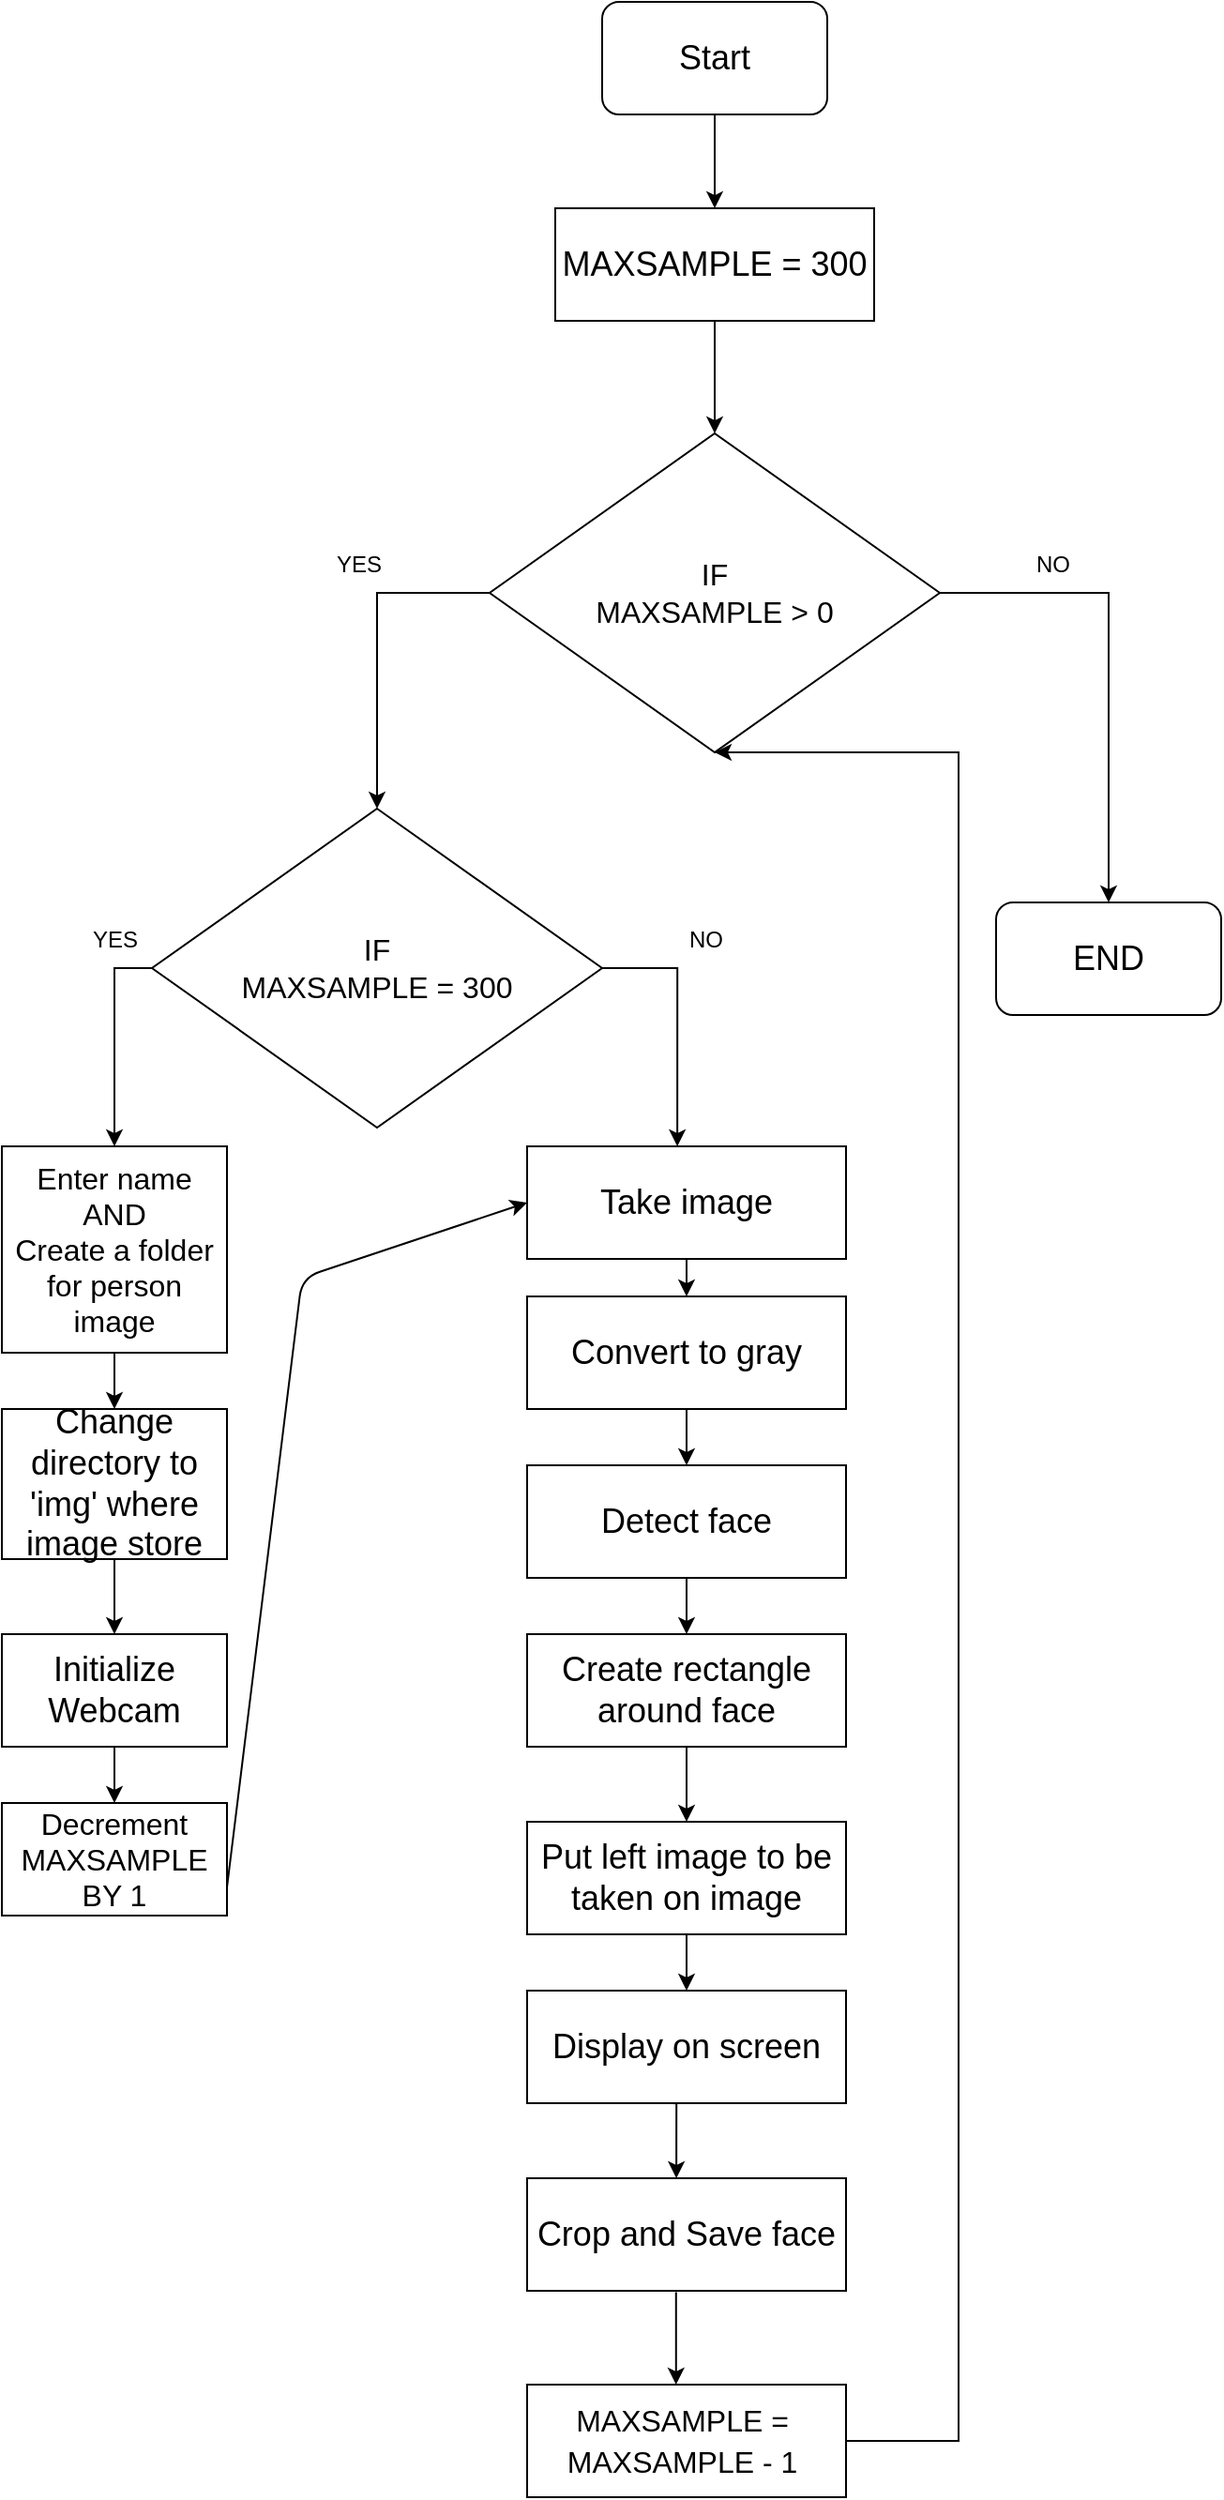 <mxfile version="13.6.3" type="github">
  <diagram id="umDb_-zciCzAvkwwaGba" name="Page-1">
    <mxGraphModel dx="1484" dy="1016" grid="1" gridSize="10" guides="1" tooltips="1" connect="1" arrows="1" fold="1" page="1" pageScale="1" pageWidth="850" pageHeight="1100" math="0" shadow="0">
      <root>
        <mxCell id="0" />
        <mxCell id="1" parent="0" />
        <mxCell id="-TP9oQ7jm48y1_SzsRdm-7" style="edgeStyle=orthogonalEdgeStyle;rounded=0;orthogonalLoop=1;jettySize=auto;html=1;entryX=0.5;entryY=0;entryDx=0;entryDy=0;exitX=0.5;exitY=1;exitDx=0;exitDy=0;exitPerimeter=0;" parent="1" source="-TP9oQ7jm48y1_SzsRdm-1" edge="1" target="-TP9oQ7jm48y1_SzsRdm-4">
          <mxGeometry relative="1" as="geometry">
            <mxPoint x="390" y="240" as="targetPoint" />
          </mxGeometry>
        </mxCell>
        <mxCell id="-TP9oQ7jm48y1_SzsRdm-1" value="&lt;font style=&quot;font-size: 18px&quot;&gt;Start&lt;br&gt;&lt;/font&gt;" style="rounded=1;whiteSpace=wrap;html=1;" parent="1" vertex="1">
          <mxGeometry x="330" y="140" width="120" height="60" as="geometry" />
        </mxCell>
        <mxCell id="-TP9oQ7jm48y1_SzsRdm-4" value="&lt;font style=&quot;font-size: 18px&quot;&gt;MAXSAMPLE = 300&lt;/font&gt;" style="rounded=0;whiteSpace=wrap;html=1;" parent="1" vertex="1">
          <mxGeometry x="305" y="250" width="170" height="60" as="geometry" />
        </mxCell>
        <mxCell id="-TP9oQ7jm48y1_SzsRdm-12" style="edgeStyle=orthogonalEdgeStyle;rounded=0;orthogonalLoop=1;jettySize=auto;html=1;entryX=0.5;entryY=0;entryDx=0;entryDy=0;exitX=0.5;exitY=1;exitDx=0;exitDy=0;exitPerimeter=0;" parent="1" edge="1" target="-TP9oQ7jm48y1_SzsRdm-13" source="-TP9oQ7jm48y1_SzsRdm-4">
          <mxGeometry relative="1" as="geometry">
            <mxPoint x="389.5" y="360" as="targetPoint" />
            <mxPoint x="389.5" y="310" as="sourcePoint" />
          </mxGeometry>
        </mxCell>
        <mxCell id="-TP9oQ7jm48y1_SzsRdm-15" style="edgeStyle=orthogonalEdgeStyle;rounded=0;orthogonalLoop=1;jettySize=auto;html=1;exitX=0;exitY=0.5;exitDx=0;exitDy=0;entryX=0.5;entryY=0;entryDx=0;entryDy=0;entryPerimeter=0;" parent="1" source="-TP9oQ7jm48y1_SzsRdm-13" edge="1" target="-TP9oQ7jm48y1_SzsRdm-23">
          <mxGeometry relative="1" as="geometry">
            <mxPoint x="210" y="560" as="targetPoint" />
            <Array as="points">
              <mxPoint x="210" y="455" />
            </Array>
          </mxGeometry>
        </mxCell>
        <mxCell id="-TP9oQ7jm48y1_SzsRdm-13" value="&lt;font size=&quot;3&quot;&gt;IF &lt;br&gt;MAXSAMPLE &amp;gt; 0&lt;/font&gt;" style="rhombus;whiteSpace=wrap;html=1;" parent="1" vertex="1">
          <mxGeometry x="270" y="370" width="240" height="170" as="geometry" />
        </mxCell>
        <mxCell id="-TP9oQ7jm48y1_SzsRdm-16" style="edgeStyle=orthogonalEdgeStyle;rounded=0;orthogonalLoop=1;jettySize=auto;html=1;entryX=0.5;entryY=0;entryDx=0;entryDy=0;exitX=1;exitY=0.5;exitDx=0;exitDy=0;" parent="1" source="-TP9oQ7jm48y1_SzsRdm-13" edge="1" target="-TP9oQ7jm48y1_SzsRdm-58">
          <mxGeometry relative="1" as="geometry">
            <mxPoint x="600" y="610" as="targetPoint" />
            <mxPoint x="510" y="455" as="sourcePoint" />
            <Array as="points">
              <mxPoint x="600" y="455" />
            </Array>
          </mxGeometry>
        </mxCell>
        <mxCell id="-TP9oQ7jm48y1_SzsRdm-17" value="YES" style="text;html=1;align=center;verticalAlign=middle;resizable=0;points=[];autosize=1;" parent="1" vertex="1">
          <mxGeometry x="180" y="430" width="40" height="20" as="geometry" />
        </mxCell>
        <mxCell id="-TP9oQ7jm48y1_SzsRdm-18" value="NO" style="text;html=1;align=center;verticalAlign=middle;resizable=0;points=[];autosize=1;" parent="1" vertex="1">
          <mxGeometry x="555" y="430" width="30" height="20" as="geometry" />
        </mxCell>
        <mxCell id="-TP9oQ7jm48y1_SzsRdm-20" style="edgeStyle=orthogonalEdgeStyle;rounded=0;orthogonalLoop=1;jettySize=auto;html=1;exitX=0;exitY=0.5;exitDx=0;exitDy=0;entryX=0.5;entryY=0;entryDx=0;entryDy=0;" parent="1" source="-TP9oQ7jm48y1_SzsRdm-23" edge="1" target="-TP9oQ7jm48y1_SzsRdm-24">
          <mxGeometry relative="1" as="geometry">
            <mxPoint x="60" y="740" as="targetPoint" />
            <mxPoint x="80" y="640" as="sourcePoint" />
            <Array as="points">
              <mxPoint x="70" y="655" />
            </Array>
          </mxGeometry>
        </mxCell>
        <mxCell id="-TP9oQ7jm48y1_SzsRdm-21" style="edgeStyle=orthogonalEdgeStyle;rounded=0;orthogonalLoop=1;jettySize=auto;html=1;exitX=1;exitY=0.5;exitDx=0;exitDy=0;entryX=0.471;entryY=0;entryDx=0;entryDy=0;entryPerimeter=0;" parent="1" source="-TP9oQ7jm48y1_SzsRdm-23" edge="1" target="NQL3DIHMLvO8vahwlyJR-2">
          <mxGeometry relative="1" as="geometry">
            <mxPoint x="370" y="740" as="targetPoint" />
            <mxPoint x="330" y="660" as="sourcePoint" />
            <Array as="points">
              <mxPoint x="370" y="655" />
            </Array>
          </mxGeometry>
        </mxCell>
        <mxCell id="-TP9oQ7jm48y1_SzsRdm-23" value="&lt;font size=&quot;3&quot;&gt;IF &lt;br&gt;MAXSAMPLE = 300&lt;/font&gt;" style="rhombus;whiteSpace=wrap;html=1;" parent="1" vertex="1">
          <mxGeometry x="90" y="570" width="240" height="170" as="geometry" />
        </mxCell>
        <mxCell id="-TP9oQ7jm48y1_SzsRdm-24" value="&lt;font size=&quot;3&quot;&gt;Enter name&lt;br&gt;AND&lt;br&gt;Create a folder for person image&lt;br&gt;&lt;/font&gt;" style="rounded=0;whiteSpace=wrap;html=1;" parent="1" vertex="1">
          <mxGeometry x="10" y="750" width="120" height="110" as="geometry" />
        </mxCell>
        <mxCell id="-TP9oQ7jm48y1_SzsRdm-26" value="NO" style="text;html=1;align=center;verticalAlign=middle;resizable=0;points=[];autosize=1;" parent="1" vertex="1">
          <mxGeometry x="370" y="630" width="30" height="20" as="geometry" />
        </mxCell>
        <mxCell id="-TP9oQ7jm48y1_SzsRdm-27" value="YES" style="text;html=1;align=center;verticalAlign=middle;resizable=0;points=[];autosize=1;" parent="1" vertex="1">
          <mxGeometry x="50" y="630" width="40" height="20" as="geometry" />
        </mxCell>
        <mxCell id="-TP9oQ7jm48y1_SzsRdm-32" value="&lt;font style=&quot;font-size: 18px&quot;&gt;Initialize Webcam&lt;/font&gt;" style="rounded=0;whiteSpace=wrap;html=1;" parent="1" vertex="1">
          <mxGeometry x="10" y="1010" width="120" height="60" as="geometry" />
        </mxCell>
        <mxCell id="-TP9oQ7jm48y1_SzsRdm-33" style="edgeStyle=orthogonalEdgeStyle;rounded=0;orthogonalLoop=1;jettySize=auto;html=1;entryX=0.5;entryY=0;entryDx=0;entryDy=0;exitX=0.5;exitY=1;exitDx=0;exitDy=0;" parent="1" edge="1" target="-TP9oQ7jm48y1_SzsRdm-34" source="NQL3DIHMLvO8vahwlyJR-2">
          <mxGeometry relative="1" as="geometry">
            <mxPoint x="369.5" y="860" as="targetPoint" />
            <mxPoint x="369.5" y="810" as="sourcePoint" />
            <Array as="points" />
          </mxGeometry>
        </mxCell>
        <mxCell id="-TP9oQ7jm48y1_SzsRdm-34" value="&lt;span style=&quot;font-size: 18px&quot;&gt;Convert to gray&lt;/span&gt;" style="rounded=0;whiteSpace=wrap;html=1;" parent="1" vertex="1">
          <mxGeometry x="290" y="830" width="170" height="60" as="geometry" />
        </mxCell>
        <mxCell id="-TP9oQ7jm48y1_SzsRdm-35" style="edgeStyle=orthogonalEdgeStyle;rounded=0;orthogonalLoop=1;jettySize=auto;html=1;entryX=0.5;entryY=0;entryDx=0;entryDy=0;exitX=0.5;exitY=1;exitDx=0;exitDy=0;" parent="1" edge="1" target="-TP9oQ7jm48y1_SzsRdm-36" source="-TP9oQ7jm48y1_SzsRdm-34">
          <mxGeometry relative="1" as="geometry">
            <mxPoint x="369.5" y="980" as="targetPoint" />
            <mxPoint x="369.5" y="930" as="sourcePoint" />
          </mxGeometry>
        </mxCell>
        <mxCell id="-TP9oQ7jm48y1_SzsRdm-36" value="&lt;span style=&quot;font-size: 18px&quot;&gt;Detect face&lt;/span&gt;" style="rounded=0;whiteSpace=wrap;html=1;" parent="1" vertex="1">
          <mxGeometry x="290" y="920" width="170" height="60" as="geometry" />
        </mxCell>
        <mxCell id="-TP9oQ7jm48y1_SzsRdm-37" style="edgeStyle=orthogonalEdgeStyle;rounded=0;orthogonalLoop=1;jettySize=auto;html=1;entryX=0.5;entryY=0;entryDx=0;entryDy=0;exitX=0.5;exitY=1;exitDx=0;exitDy=0;" parent="1" edge="1" target="-TP9oQ7jm48y1_SzsRdm-38" source="-TP9oQ7jm48y1_SzsRdm-36">
          <mxGeometry relative="1" as="geometry">
            <mxPoint x="369.5" y="1100" as="targetPoint" />
            <mxPoint x="369.5" y="1050" as="sourcePoint" />
          </mxGeometry>
        </mxCell>
        <mxCell id="-TP9oQ7jm48y1_SzsRdm-38" value="&lt;font style=&quot;font-size: 18px&quot;&gt;Create rectangle around face&lt;br&gt;&lt;/font&gt;" style="rounded=0;whiteSpace=wrap;html=1;" parent="1" vertex="1">
          <mxGeometry x="290" y="1010" width="170" height="60" as="geometry" />
        </mxCell>
        <mxCell id="-TP9oQ7jm48y1_SzsRdm-39" style="edgeStyle=orthogonalEdgeStyle;rounded=0;orthogonalLoop=1;jettySize=auto;html=1;entryX=0.5;entryY=0;entryDx=0;entryDy=0;exitX=0.5;exitY=1;exitDx=0;exitDy=0;" parent="1" edge="1" target="-TP9oQ7jm48y1_SzsRdm-40" source="-TP9oQ7jm48y1_SzsRdm-38">
          <mxGeometry relative="1" as="geometry">
            <mxPoint x="369.5" y="1220" as="targetPoint" />
            <mxPoint x="369.5" y="1170" as="sourcePoint" />
          </mxGeometry>
        </mxCell>
        <mxCell id="-TP9oQ7jm48y1_SzsRdm-40" value="&lt;font style=&quot;font-size: 18px&quot;&gt;Put left image to be taken on image&lt;br&gt;&lt;/font&gt;" style="rounded=0;whiteSpace=wrap;html=1;" parent="1" vertex="1">
          <mxGeometry x="290" y="1110" width="170" height="60" as="geometry" />
        </mxCell>
        <mxCell id="-TP9oQ7jm48y1_SzsRdm-41" style="edgeStyle=orthogonalEdgeStyle;rounded=0;orthogonalLoop=1;jettySize=auto;html=1;entryX=0.5;entryY=0;entryDx=0;entryDy=0;exitX=0.5;exitY=1;exitDx=0;exitDy=0;" parent="1" edge="1" target="-TP9oQ7jm48y1_SzsRdm-42" source="-TP9oQ7jm48y1_SzsRdm-40">
          <mxGeometry relative="1" as="geometry">
            <mxPoint x="369.5" y="1340" as="targetPoint" />
            <mxPoint x="369.5" y="1290" as="sourcePoint" />
          </mxGeometry>
        </mxCell>
        <mxCell id="-TP9oQ7jm48y1_SzsRdm-42" value="&lt;font style=&quot;font-size: 18px&quot;&gt;Display on screen&lt;br&gt;&lt;/font&gt;" style="rounded=0;whiteSpace=wrap;html=1;" parent="1" vertex="1">
          <mxGeometry x="290" y="1200" width="170" height="60" as="geometry" />
        </mxCell>
        <mxCell id="-TP9oQ7jm48y1_SzsRdm-43" style="edgeStyle=orthogonalEdgeStyle;rounded=0;orthogonalLoop=1;jettySize=auto;html=1;entryX=0.468;entryY=0;entryDx=0;entryDy=0;entryPerimeter=0;exitX=0.456;exitY=1.001;exitDx=0;exitDy=0;exitPerimeter=0;" parent="1" edge="1" target="-TP9oQ7jm48y1_SzsRdm-44" source="-TP9oQ7jm48y1_SzsRdm-42">
          <mxGeometry relative="1" as="geometry">
            <mxPoint x="369.5" y="1460" as="targetPoint" />
            <mxPoint x="369.5" y="1410" as="sourcePoint" />
          </mxGeometry>
        </mxCell>
        <mxCell id="-TP9oQ7jm48y1_SzsRdm-51" style="edgeStyle=orthogonalEdgeStyle;rounded=0;orthogonalLoop=1;jettySize=auto;html=1;exitX=1;exitY=0.5;exitDx=0;exitDy=0;entryX=0.5;entryY=1;entryDx=0;entryDy=0;" parent="1" edge="1" target="-TP9oQ7jm48y1_SzsRdm-13" source="-TP9oQ7jm48y1_SzsRdm-54">
          <mxGeometry relative="1" as="geometry">
            <mxPoint x="390" y="560" as="targetPoint" />
            <mxPoint x="470" y="1610" as="sourcePoint" />
            <Array as="points">
              <mxPoint x="520" y="1440" />
              <mxPoint x="520" y="540" />
            </Array>
          </mxGeometry>
        </mxCell>
        <mxCell id="-TP9oQ7jm48y1_SzsRdm-44" value="&lt;font style=&quot;font-size: 18px&quot;&gt;Crop and Save face&lt;br&gt;&lt;/font&gt;" style="rounded=0;whiteSpace=wrap;html=1;" parent="1" vertex="1">
          <mxGeometry x="290" y="1300" width="170" height="60" as="geometry" />
        </mxCell>
        <mxCell id="-TP9oQ7jm48y1_SzsRdm-48" value="" style="endArrow=classic;html=1;exitX=1;exitY=0.75;exitDx=0;exitDy=0;entryX=0;entryY=0.5;entryDx=0;entryDy=0;" parent="1" source="Km6ifxVMez6fb6SqVy8D-1" edge="1" target="NQL3DIHMLvO8vahwlyJR-2">
          <mxGeometry width="50" height="50" relative="1" as="geometry">
            <mxPoint x="140" y="780" as="sourcePoint" />
            <mxPoint x="280" y="780" as="targetPoint" />
            <Array as="points">
              <mxPoint x="170" y="820" />
            </Array>
          </mxGeometry>
        </mxCell>
        <mxCell id="-TP9oQ7jm48y1_SzsRdm-54" value="&lt;font style=&quot;font-size: 18px&quot;&gt;&lt;span style=&quot;font-size: medium&quot;&gt;MAXSAMPLE =&amp;nbsp;&lt;br&gt;&lt;/span&gt;&lt;span style=&quot;font-size: medium&quot;&gt;MAXSAMPLE - 1&lt;/span&gt;&lt;span style=&quot;font-size: medium&quot;&gt;&amp;nbsp;&lt;/span&gt;&lt;br&gt;&lt;/font&gt;" style="rounded=0;whiteSpace=wrap;html=1;" parent="1" vertex="1">
          <mxGeometry x="290" y="1410" width="170" height="60" as="geometry" />
        </mxCell>
        <mxCell id="-TP9oQ7jm48y1_SzsRdm-55" style="edgeStyle=orthogonalEdgeStyle;rounded=0;orthogonalLoop=1;jettySize=auto;html=1;exitX=0.467;exitY=1.012;exitDx=0;exitDy=0;exitPerimeter=0;entryX=0.467;entryY=0;entryDx=0;entryDy=0;entryPerimeter=0;" parent="1" source="-TP9oQ7jm48y1_SzsRdm-44" edge="1" target="-TP9oQ7jm48y1_SzsRdm-54">
          <mxGeometry relative="1" as="geometry">
            <mxPoint x="375" y="1580" as="targetPoint" />
            <mxPoint x="374.5" y="1540" as="sourcePoint" />
            <Array as="points" />
          </mxGeometry>
        </mxCell>
        <mxCell id="-TP9oQ7jm48y1_SzsRdm-58" value="&lt;font style=&quot;font-size: 18px&quot;&gt;END&lt;/font&gt;" style="rounded=1;whiteSpace=wrap;html=1;" parent="1" vertex="1">
          <mxGeometry x="540" y="620" width="120" height="60" as="geometry" />
        </mxCell>
        <mxCell id="NQL3DIHMLvO8vahwlyJR-1" style="edgeStyle=orthogonalEdgeStyle;rounded=0;orthogonalLoop=1;jettySize=auto;html=1;exitX=0.5;exitY=1;exitDx=0;exitDy=0;entryX=0.5;entryY=0;entryDx=0;entryDy=0;" parent="1" edge="1" target="Km6ifxVMez6fb6SqVy8D-3" source="-TP9oQ7jm48y1_SzsRdm-24">
          <mxGeometry relative="1" as="geometry">
            <mxPoint x="60" y="910" as="targetPoint" />
            <mxPoint x="60" y="860" as="sourcePoint" />
          </mxGeometry>
        </mxCell>
        <mxCell id="NQL3DIHMLvO8vahwlyJR-2" value="&lt;span style=&quot;font-size: 18px&quot;&gt;Take image&lt;/span&gt;" style="rounded=0;whiteSpace=wrap;html=1;" parent="1" vertex="1">
          <mxGeometry x="290" y="750" width="170" height="60" as="geometry" />
        </mxCell>
        <mxCell id="Km6ifxVMez6fb6SqVy8D-1" value="&lt;font size=&quot;3&quot;&gt;Decrement MAXSAMPLE BY 1&lt;/font&gt;" style="rounded=0;whiteSpace=wrap;html=1;" vertex="1" parent="1">
          <mxGeometry x="10" y="1100" width="120" height="60" as="geometry" />
        </mxCell>
        <mxCell id="Km6ifxVMez6fb6SqVy8D-2" style="edgeStyle=orthogonalEdgeStyle;rounded=0;orthogonalLoop=1;jettySize=auto;html=1;entryX=0.5;entryY=0;entryDx=0;entryDy=0;exitX=0.5;exitY=1;exitDx=0;exitDy=0;" edge="1" parent="1" source="-TP9oQ7jm48y1_SzsRdm-32" target="Km6ifxVMez6fb6SqVy8D-1">
          <mxGeometry relative="1" as="geometry">
            <mxPoint x="60" y="1130" as="targetPoint" />
            <mxPoint x="70" y="1150" as="sourcePoint" />
            <Array as="points" />
          </mxGeometry>
        </mxCell>
        <mxCell id="Km6ifxVMez6fb6SqVy8D-3" value="&lt;font style=&quot;font-size: 18px&quot;&gt;Change directory to &#39;img&#39; where image store&lt;/font&gt;" style="rounded=0;whiteSpace=wrap;html=1;" vertex="1" parent="1">
          <mxGeometry x="10" y="890" width="120" height="80" as="geometry" />
        </mxCell>
        <mxCell id="Km6ifxVMez6fb6SqVy8D-4" style="edgeStyle=orthogonalEdgeStyle;rounded=0;orthogonalLoop=1;jettySize=auto;html=1;exitX=0.5;exitY=1;exitDx=0;exitDy=0;" edge="1" parent="1" source="Km6ifxVMez6fb6SqVy8D-3" target="-TP9oQ7jm48y1_SzsRdm-32">
          <mxGeometry relative="1" as="geometry">
            <mxPoint x="70" y="1090" as="targetPoint" />
            <mxPoint x="60" y="970" as="sourcePoint" />
          </mxGeometry>
        </mxCell>
      </root>
    </mxGraphModel>
  </diagram>
</mxfile>
